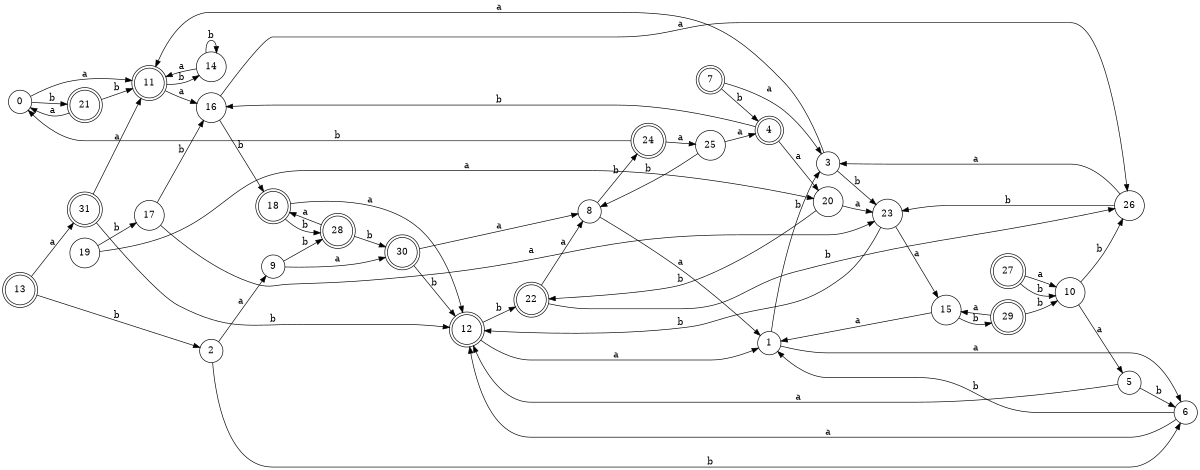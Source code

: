 digraph n26_9 {
__start0 [label="" shape="none"];

rankdir=LR;
size="8,5";

s0 [style="filled", color="black", fillcolor="white" shape="circle", label="0"];
s1 [style="filled", color="black", fillcolor="white" shape="circle", label="1"];
s2 [style="filled", color="black", fillcolor="white" shape="circle", label="2"];
s3 [style="filled", color="black", fillcolor="white" shape="circle", label="3"];
s4 [style="rounded,filled", color="black", fillcolor="white" shape="doublecircle", label="4"];
s5 [style="filled", color="black", fillcolor="white" shape="circle", label="5"];
s6 [style="filled", color="black", fillcolor="white" shape="circle", label="6"];
s7 [style="rounded,filled", color="black", fillcolor="white" shape="doublecircle", label="7"];
s8 [style="filled", color="black", fillcolor="white" shape="circle", label="8"];
s9 [style="filled", color="black", fillcolor="white" shape="circle", label="9"];
s10 [style="filled", color="black", fillcolor="white" shape="circle", label="10"];
s11 [style="rounded,filled", color="black", fillcolor="white" shape="doublecircle", label="11"];
s12 [style="rounded,filled", color="black", fillcolor="white" shape="doublecircle", label="12"];
s13 [style="rounded,filled", color="black", fillcolor="white" shape="doublecircle", label="13"];
s14 [style="filled", color="black", fillcolor="white" shape="circle", label="14"];
s15 [style="filled", color="black", fillcolor="white" shape="circle", label="15"];
s16 [style="filled", color="black", fillcolor="white" shape="circle", label="16"];
s17 [style="filled", color="black", fillcolor="white" shape="circle", label="17"];
s18 [style="rounded,filled", color="black", fillcolor="white" shape="doublecircle", label="18"];
s19 [style="filled", color="black", fillcolor="white" shape="circle", label="19"];
s20 [style="filled", color="black", fillcolor="white" shape="circle", label="20"];
s21 [style="rounded,filled", color="black", fillcolor="white" shape="doublecircle", label="21"];
s22 [style="rounded,filled", color="black", fillcolor="white" shape="doublecircle", label="22"];
s23 [style="filled", color="black", fillcolor="white" shape="circle", label="23"];
s24 [style="rounded,filled", color="black", fillcolor="white" shape="doublecircle", label="24"];
s25 [style="filled", color="black", fillcolor="white" shape="circle", label="25"];
s26 [style="filled", color="black", fillcolor="white" shape="circle", label="26"];
s27 [style="rounded,filled", color="black", fillcolor="white" shape="doublecircle", label="27"];
s28 [style="rounded,filled", color="black", fillcolor="white" shape="doublecircle", label="28"];
s29 [style="rounded,filled", color="black", fillcolor="white" shape="doublecircle", label="29"];
s30 [style="rounded,filled", color="black", fillcolor="white" shape="doublecircle", label="30"];
s31 [style="rounded,filled", color="black", fillcolor="white" shape="doublecircle", label="31"];
s0 -> s11 [label="a"];
s0 -> s21 [label="b"];
s1 -> s6 [label="a"];
s1 -> s3 [label="b"];
s2 -> s9 [label="a"];
s2 -> s6 [label="b"];
s3 -> s11 [label="a"];
s3 -> s23 [label="b"];
s4 -> s20 [label="a"];
s4 -> s16 [label="b"];
s5 -> s12 [label="a"];
s5 -> s6 [label="b"];
s6 -> s12 [label="a"];
s6 -> s1 [label="b"];
s7 -> s3 [label="a"];
s7 -> s4 [label="b"];
s8 -> s1 [label="a"];
s8 -> s24 [label="b"];
s9 -> s30 [label="a"];
s9 -> s28 [label="b"];
s10 -> s5 [label="a"];
s10 -> s26 [label="b"];
s11 -> s16 [label="a"];
s11 -> s14 [label="b"];
s12 -> s1 [label="a"];
s12 -> s22 [label="b"];
s13 -> s31 [label="a"];
s13 -> s2 [label="b"];
s14 -> s11 [label="a"];
s14 -> s14 [label="b"];
s15 -> s1 [label="a"];
s15 -> s29 [label="b"];
s16 -> s26 [label="a"];
s16 -> s18 [label="b"];
s17 -> s23 [label="a"];
s17 -> s16 [label="b"];
s18 -> s12 [label="a"];
s18 -> s28 [label="b"];
s19 -> s20 [label="a"];
s19 -> s17 [label="b"];
s20 -> s23 [label="a"];
s20 -> s22 [label="b"];
s21 -> s0 [label="a"];
s21 -> s11 [label="b"];
s22 -> s8 [label="a"];
s22 -> s26 [label="b"];
s23 -> s15 [label="a"];
s23 -> s12 [label="b"];
s24 -> s25 [label="a"];
s24 -> s0 [label="b"];
s25 -> s4 [label="a"];
s25 -> s8 [label="b"];
s26 -> s3 [label="a"];
s26 -> s23 [label="b"];
s27 -> s10 [label="a"];
s27 -> s10 [label="b"];
s28 -> s18 [label="a"];
s28 -> s30 [label="b"];
s29 -> s15 [label="a"];
s29 -> s10 [label="b"];
s30 -> s8 [label="a"];
s30 -> s12 [label="b"];
s31 -> s11 [label="a"];
s31 -> s12 [label="b"];

}
